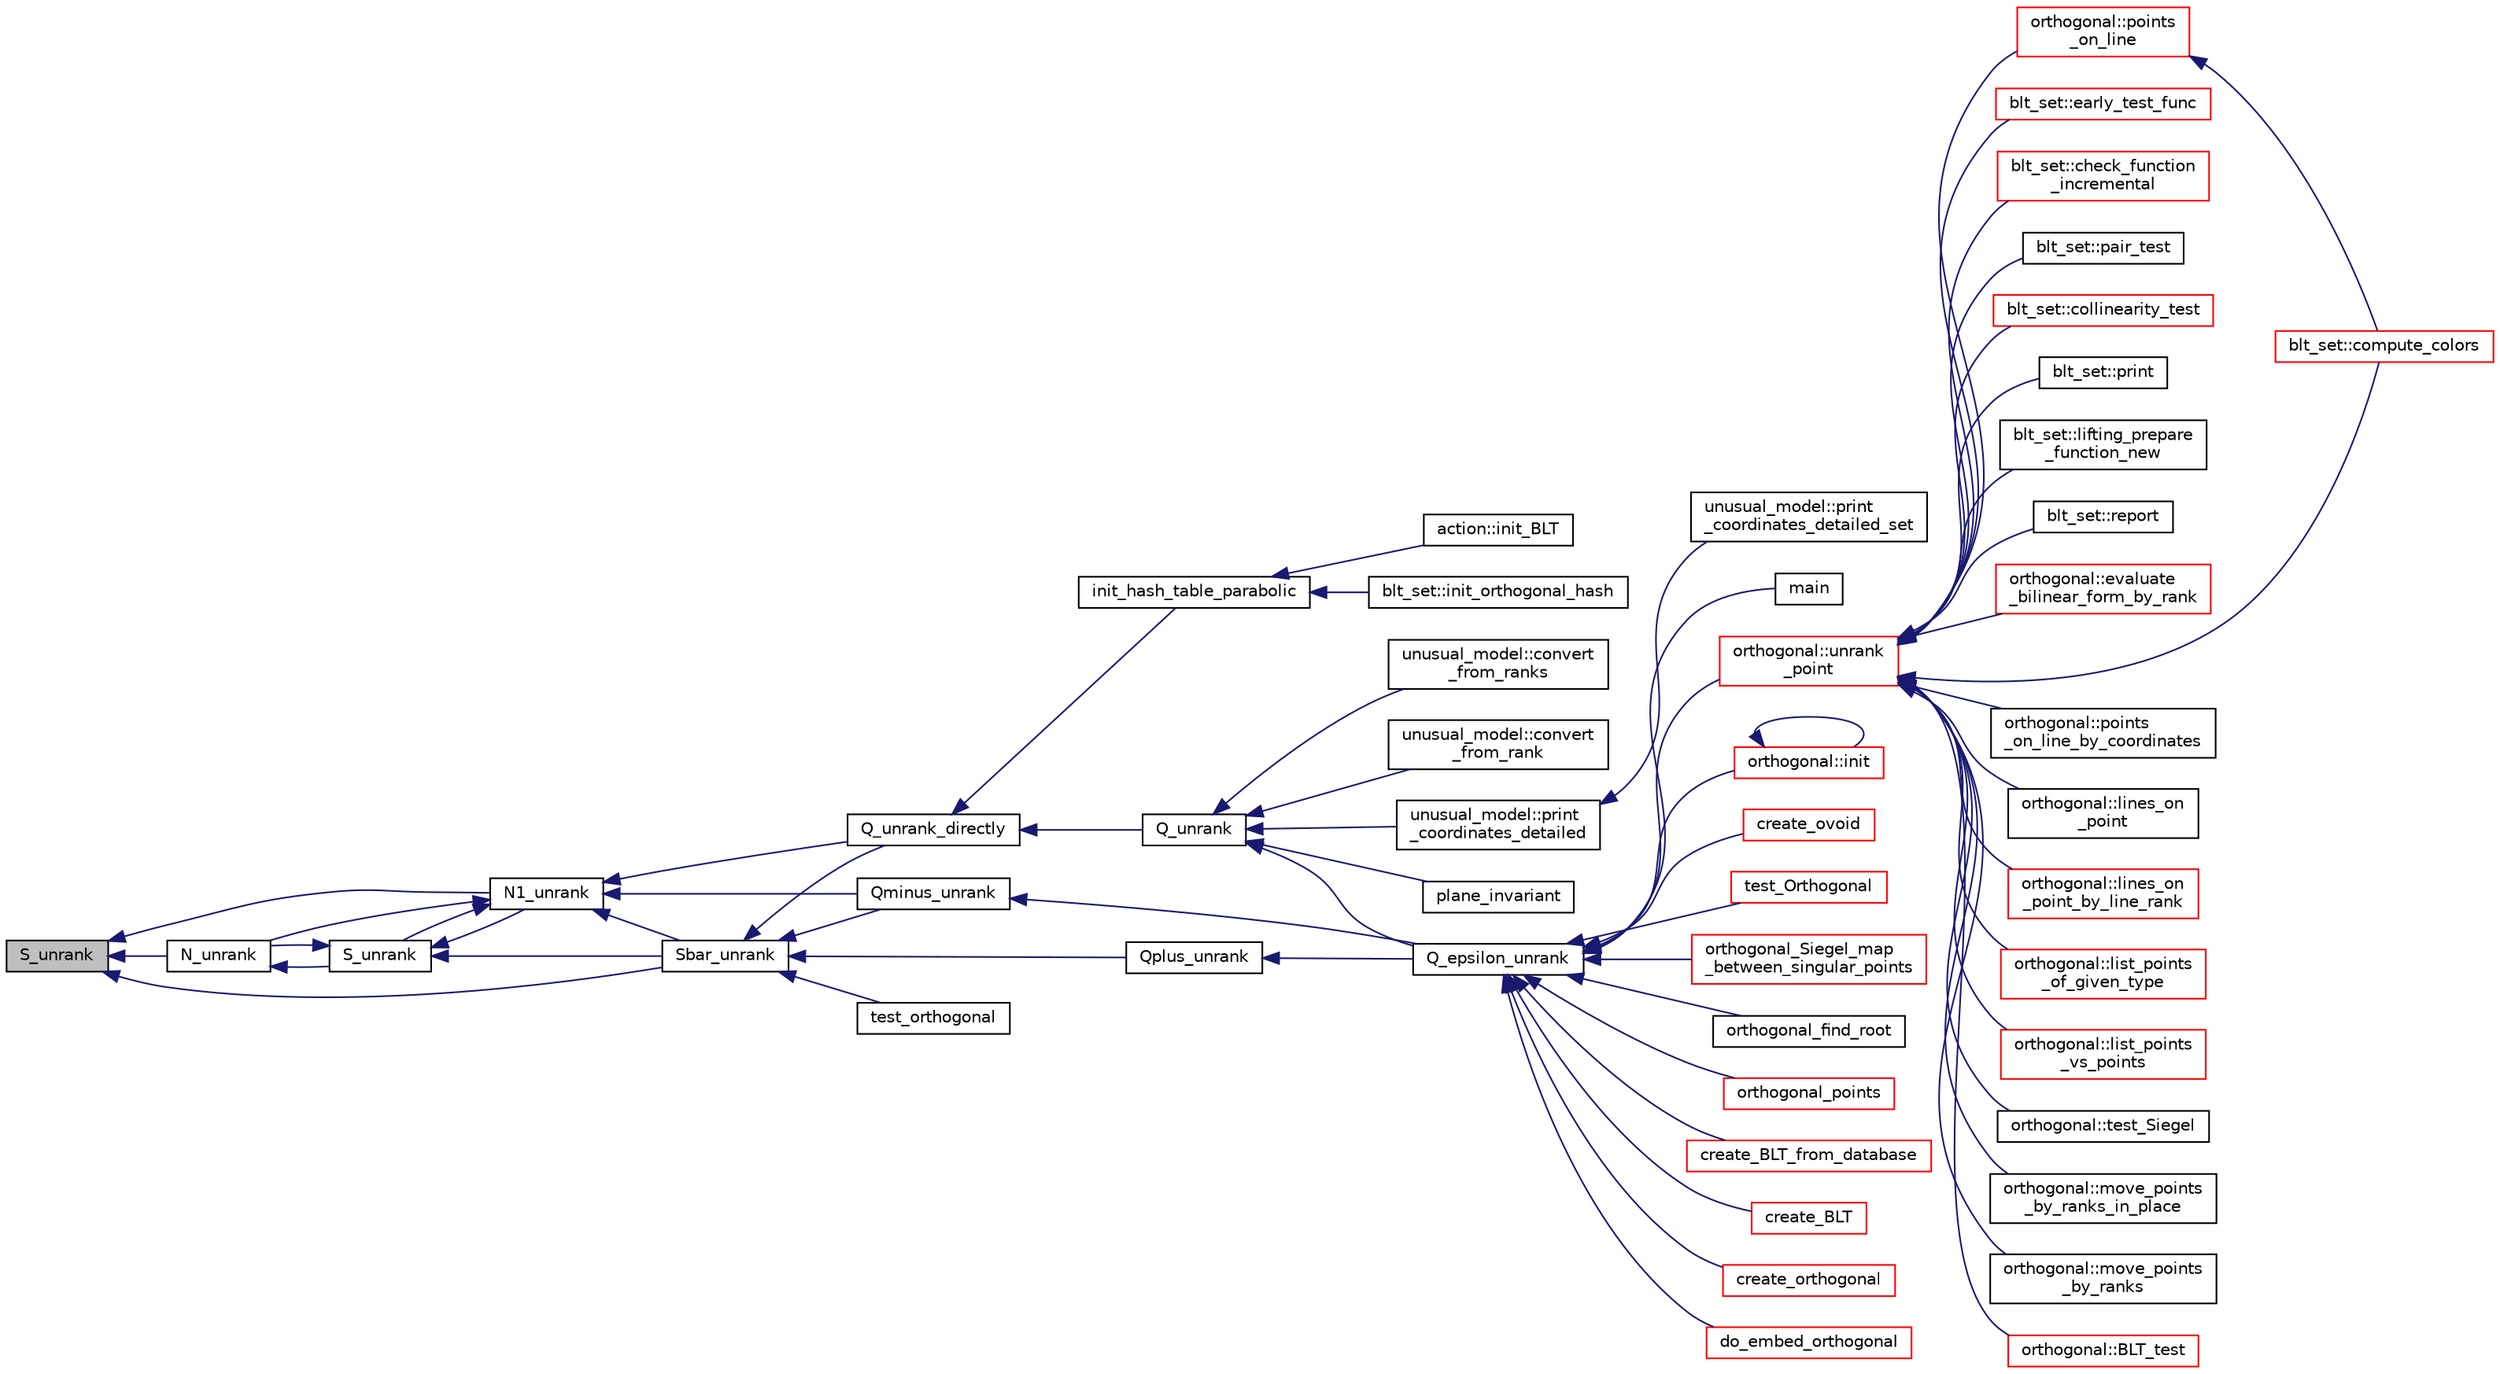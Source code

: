 digraph "S_unrank"
{
  edge [fontname="Helvetica",fontsize="10",labelfontname="Helvetica",labelfontsize="10"];
  node [fontname="Helvetica",fontsize="10",shape=record];
  rankdir="LR";
  Node20435 [label="S_unrank",height=0.2,width=0.4,color="black", fillcolor="grey75", style="filled", fontcolor="black"];
  Node20435 -> Node20436 [dir="back",color="midnightblue",fontsize="10",style="solid",fontname="Helvetica"];
  Node20436 [label="N_unrank",height=0.2,width=0.4,color="black", fillcolor="white", style="filled",URL="$db/da0/lib_2foundations_2geometry_2orthogonal__points_8_c.html#ab79724bd19da3bc1b383550113f9d7aa"];
  Node20436 -> Node20437 [dir="back",color="midnightblue",fontsize="10",style="solid",fontname="Helvetica"];
  Node20437 [label="S_unrank",height=0.2,width=0.4,color="black", fillcolor="white", style="filled",URL="$db/da0/lib_2foundations_2geometry_2orthogonal__points_8_c.html#a18964a35af25f1b4a85f4eaeb1543d92"];
  Node20437 -> Node20436 [dir="back",color="midnightblue",fontsize="10",style="solid",fontname="Helvetica"];
  Node20437 -> Node20438 [dir="back",color="midnightblue",fontsize="10",style="solid",fontname="Helvetica"];
  Node20438 [label="N1_unrank",height=0.2,width=0.4,color="black", fillcolor="white", style="filled",URL="$db/da0/lib_2foundations_2geometry_2orthogonal__points_8_c.html#aa9427e27f7f207c1baff3a34cc5d78cf"];
  Node20438 -> Node20439 [dir="back",color="midnightblue",fontsize="10",style="solid",fontname="Helvetica"];
  Node20439 [label="Q_unrank_directly",height=0.2,width=0.4,color="black", fillcolor="white", style="filled",URL="$db/da0/lib_2foundations_2geometry_2orthogonal__points_8_c.html#a105e7e72249e78fcf0785c69099d90ce"];
  Node20439 -> Node20440 [dir="back",color="midnightblue",fontsize="10",style="solid",fontname="Helvetica"];
  Node20440 [label="init_hash_table_parabolic",height=0.2,width=0.4,color="black", fillcolor="white", style="filled",URL="$db/da0/lib_2foundations_2geometry_2orthogonal__points_8_c.html#ac0501667678e59124c88842414489011"];
  Node20440 -> Node20441 [dir="back",color="midnightblue",fontsize="10",style="solid",fontname="Helvetica"];
  Node20441 [label="blt_set::init_orthogonal_hash",height=0.2,width=0.4,color="black", fillcolor="white", style="filled",URL="$d1/d3d/classblt__set.html#ad8a73370e16f2adf30172c3159ca8a74"];
  Node20440 -> Node20442 [dir="back",color="midnightblue",fontsize="10",style="solid",fontname="Helvetica"];
  Node20442 [label="action::init_BLT",height=0.2,width=0.4,color="black", fillcolor="white", style="filled",URL="$d2/d86/classaction.html#a0d33ca0ebe7467b984c3058520e02a0c"];
  Node20439 -> Node20443 [dir="back",color="midnightblue",fontsize="10",style="solid",fontname="Helvetica"];
  Node20443 [label="Q_unrank",height=0.2,width=0.4,color="black", fillcolor="white", style="filled",URL="$db/da0/lib_2foundations_2geometry_2orthogonal__points_8_c.html#a6d02923d5b54ef796934e753e6f5b65b"];
  Node20443 -> Node20444 [dir="back",color="midnightblue",fontsize="10",style="solid",fontname="Helvetica"];
  Node20444 [label="Q_epsilon_unrank",height=0.2,width=0.4,color="black", fillcolor="white", style="filled",URL="$db/da0/lib_2foundations_2geometry_2orthogonal__points_8_c.html#af162c4d30d4a6528299e37551c353e7b"];
  Node20444 -> Node20445 [dir="back",color="midnightblue",fontsize="10",style="solid",fontname="Helvetica"];
  Node20445 [label="main",height=0.2,width=0.4,color="black", fillcolor="white", style="filled",URL="$d1/d15/apps_2combinatorics_2orthogonal_8_c.html#a3c04138a5bfe5d72780bb7e82a18e627"];
  Node20444 -> Node20446 [dir="back",color="midnightblue",fontsize="10",style="solid",fontname="Helvetica"];
  Node20446 [label="orthogonal::unrank\l_point",height=0.2,width=0.4,color="red", fillcolor="white", style="filled",URL="$d7/daa/classorthogonal.html#ab655117100f7c66c19817b84ac5ac0a0"];
  Node20446 -> Node20447 [dir="back",color="midnightblue",fontsize="10",style="solid",fontname="Helvetica"];
  Node20447 [label="blt_set::compute_colors",height=0.2,width=0.4,color="red", fillcolor="white", style="filled",URL="$d1/d3d/classblt__set.html#a6629b3a1a50c0f2736034abaea6f7d63"];
  Node20446 -> Node20451 [dir="back",color="midnightblue",fontsize="10",style="solid",fontname="Helvetica"];
  Node20451 [label="blt_set::early_test_func",height=0.2,width=0.4,color="red", fillcolor="white", style="filled",URL="$d1/d3d/classblt__set.html#ae13ce00db0bbbf0a157ee02a3aaea3c7"];
  Node20446 -> Node20473 [dir="back",color="midnightblue",fontsize="10",style="solid",fontname="Helvetica"];
  Node20473 [label="blt_set::check_function\l_incremental",height=0.2,width=0.4,color="red", fillcolor="white", style="filled",URL="$d1/d3d/classblt__set.html#ae898e6318ef4382066d94f50196b9b81"];
  Node20446 -> Node20476 [dir="back",color="midnightblue",fontsize="10",style="solid",fontname="Helvetica"];
  Node20476 [label="blt_set::pair_test",height=0.2,width=0.4,color="black", fillcolor="white", style="filled",URL="$d1/d3d/classblt__set.html#a010e746fd6fc5a539cec27bced4ff477"];
  Node20446 -> Node20477 [dir="back",color="midnightblue",fontsize="10",style="solid",fontname="Helvetica"];
  Node20477 [label="blt_set::collinearity_test",height=0.2,width=0.4,color="red", fillcolor="white", style="filled",URL="$d1/d3d/classblt__set.html#a6031271267004d6f16cb6b59f9c31ec2"];
  Node20446 -> Node20479 [dir="back",color="midnightblue",fontsize="10",style="solid",fontname="Helvetica"];
  Node20479 [label="blt_set::print",height=0.2,width=0.4,color="black", fillcolor="white", style="filled",URL="$d1/d3d/classblt__set.html#a9d3e3ea3bb297022cc23c02d4233bb8b"];
  Node20446 -> Node20480 [dir="back",color="midnightblue",fontsize="10",style="solid",fontname="Helvetica"];
  Node20480 [label="blt_set::lifting_prepare\l_function_new",height=0.2,width=0.4,color="black", fillcolor="white", style="filled",URL="$d1/d3d/classblt__set.html#a1314b7c0a3b78ba54c0f61a397d8afce"];
  Node20446 -> Node20481 [dir="back",color="midnightblue",fontsize="10",style="solid",fontname="Helvetica"];
  Node20481 [label="blt_set::report",height=0.2,width=0.4,color="black", fillcolor="white", style="filled",URL="$d1/d3d/classblt__set.html#a6b19f88bd2b92ebfba7e7c362eb9065c"];
  Node20446 -> Node20482 [dir="back",color="midnightblue",fontsize="10",style="solid",fontname="Helvetica"];
  Node20482 [label="orthogonal::evaluate\l_bilinear_form_by_rank",height=0.2,width=0.4,color="red", fillcolor="white", style="filled",URL="$d7/daa/classorthogonal.html#ab4f6117f55f6fbd0fb2bd8b4c8d981bf"];
  Node20446 -> Node20510 [dir="back",color="midnightblue",fontsize="10",style="solid",fontname="Helvetica"];
  Node20510 [label="orthogonal::points\l_on_line",height=0.2,width=0.4,color="red", fillcolor="white", style="filled",URL="$d7/daa/classorthogonal.html#afe1cc564902cc557d4d4d2ff85ee6839"];
  Node20510 -> Node20447 [dir="back",color="midnightblue",fontsize="10",style="solid",fontname="Helvetica"];
  Node20446 -> Node20556 [dir="back",color="midnightblue",fontsize="10",style="solid",fontname="Helvetica"];
  Node20556 [label="orthogonal::points\l_on_line_by_coordinates",height=0.2,width=0.4,color="black", fillcolor="white", style="filled",URL="$d7/daa/classorthogonal.html#a50fb1aa349d159551e82075f1f5f788d"];
  Node20446 -> Node20557 [dir="back",color="midnightblue",fontsize="10",style="solid",fontname="Helvetica"];
  Node20557 [label="orthogonal::lines_on\l_point",height=0.2,width=0.4,color="black", fillcolor="white", style="filled",URL="$d7/daa/classorthogonal.html#aa3249c7fddbc156af817fb274e41c914"];
  Node20446 -> Node20558 [dir="back",color="midnightblue",fontsize="10",style="solid",fontname="Helvetica"];
  Node20558 [label="orthogonal::lines_on\l_point_by_line_rank",height=0.2,width=0.4,color="red", fillcolor="white", style="filled",URL="$d7/daa/classorthogonal.html#adc21874b6da3cd3585c704994fb538aa"];
  Node20446 -> Node20578 [dir="back",color="midnightblue",fontsize="10",style="solid",fontname="Helvetica"];
  Node20578 [label="orthogonal::list_points\l_of_given_type",height=0.2,width=0.4,color="red", fillcolor="white", style="filled",URL="$d7/daa/classorthogonal.html#a80ded28f55a2191d5a5ec5fe9ee1a4c7"];
  Node20446 -> Node20584 [dir="back",color="midnightblue",fontsize="10",style="solid",fontname="Helvetica"];
  Node20584 [label="orthogonal::list_points\l_vs_points",height=0.2,width=0.4,color="red", fillcolor="white", style="filled",URL="$d7/daa/classorthogonal.html#a80258158dfa1470b42e9036b07c7dfbb"];
  Node20446 -> Node20586 [dir="back",color="midnightblue",fontsize="10",style="solid",fontname="Helvetica"];
  Node20586 [label="orthogonal::test_Siegel",height=0.2,width=0.4,color="black", fillcolor="white", style="filled",URL="$d7/daa/classorthogonal.html#ad6d248c572d92abe41416065addd4a69"];
  Node20446 -> Node20587 [dir="back",color="midnightblue",fontsize="10",style="solid",fontname="Helvetica"];
  Node20587 [label="orthogonal::move_points\l_by_ranks_in_place",height=0.2,width=0.4,color="black", fillcolor="white", style="filled",URL="$d7/daa/classorthogonal.html#a82fac7f7528e41392b5fe89860d4204d"];
  Node20446 -> Node20588 [dir="back",color="midnightblue",fontsize="10",style="solid",fontname="Helvetica"];
  Node20588 [label="orthogonal::move_points\l_by_ranks",height=0.2,width=0.4,color="black", fillcolor="white", style="filled",URL="$d7/daa/classorthogonal.html#a6b1b57c7b6114d7d51c9375fe5014b22"];
  Node20446 -> Node20589 [dir="back",color="midnightblue",fontsize="10",style="solid",fontname="Helvetica"];
  Node20589 [label="orthogonal::BLT_test",height=0.2,width=0.4,color="red", fillcolor="white", style="filled",URL="$d7/daa/classorthogonal.html#a019329f3f04ea9accbca7f7816183f6a"];
  Node20444 -> Node20580 [dir="back",color="midnightblue",fontsize="10",style="solid",fontname="Helvetica"];
  Node20580 [label="orthogonal::init",height=0.2,width=0.4,color="red", fillcolor="white", style="filled",URL="$d7/daa/classorthogonal.html#a8bd53ba30f34ac50889503f0f3ef6deb"];
  Node20580 -> Node20580 [dir="back",color="midnightblue",fontsize="10",style="solid",fontname="Helvetica"];
  Node20444 -> Node20884 [dir="back",color="midnightblue",fontsize="10",style="solid",fontname="Helvetica"];
  Node20884 [label="create_ovoid",height=0.2,width=0.4,color="red", fillcolor="white", style="filled",URL="$d9/dbf/projective__space_2ovoid_8_c.html#a812088e2c64cb8a0834e9eacae4b92a6"];
  Node20444 -> Node20886 [dir="back",color="midnightblue",fontsize="10",style="solid",fontname="Helvetica"];
  Node20886 [label="test_Orthogonal",height=0.2,width=0.4,color="red", fillcolor="white", style="filled",URL="$db/da0/lib_2foundations_2geometry_2orthogonal__points_8_c.html#a071f90f8a33649e2d4a8f5c9a401a4f4"];
  Node20444 -> Node20887 [dir="back",color="midnightblue",fontsize="10",style="solid",fontname="Helvetica"];
  Node20887 [label="orthogonal_Siegel_map\l_between_singular_points",height=0.2,width=0.4,color="red", fillcolor="white", style="filled",URL="$db/da0/lib_2foundations_2geometry_2orthogonal__points_8_c.html#a2c6c42534b7915aacd84bb9725488fa9"];
  Node20444 -> Node20889 [dir="back",color="midnightblue",fontsize="10",style="solid",fontname="Helvetica"];
  Node20889 [label="orthogonal_find_root",height=0.2,width=0.4,color="black", fillcolor="white", style="filled",URL="$db/da0/lib_2foundations_2geometry_2orthogonal__points_8_c.html#a6c7b16f839dc3e1ee95f61a37139c8a0"];
  Node20444 -> Node20890 [dir="back",color="midnightblue",fontsize="10",style="solid",fontname="Helvetica"];
  Node20890 [label="orthogonal_points",height=0.2,width=0.4,color="red", fillcolor="white", style="filled",URL="$d7/d83/points_8_c.html#a2a86a595e599aecd619f0046595252e4"];
  Node20444 -> Node20892 [dir="back",color="midnightblue",fontsize="10",style="solid",fontname="Helvetica"];
  Node20892 [label="create_BLT_from_database",height=0.2,width=0.4,color="red", fillcolor="white", style="filled",URL="$d4/d67/geometry_8h.html#a15bdf4e24e26757ef7b2e16f06afd1e6"];
  Node20444 -> Node20894 [dir="back",color="midnightblue",fontsize="10",style="solid",fontname="Helvetica"];
  Node20894 [label="create_BLT",height=0.2,width=0.4,color="red", fillcolor="white", style="filled",URL="$d4/d67/geometry_8h.html#a5a6f4081a90668e2e95f8e4886d241d9"];
  Node20444 -> Node20895 [dir="back",color="midnightblue",fontsize="10",style="solid",fontname="Helvetica"];
  Node20895 [label="create_orthogonal",height=0.2,width=0.4,color="red", fillcolor="white", style="filled",URL="$d4/d67/geometry_8h.html#af56e0787251ddb889edb236e423aff02"];
  Node20444 -> Node20896 [dir="back",color="midnightblue",fontsize="10",style="solid",fontname="Helvetica"];
  Node20896 [label="do_embed_orthogonal",height=0.2,width=0.4,color="red", fillcolor="white", style="filled",URL="$d4/d67/geometry_8h.html#a7b472fe7f4332da48b2e47e2370cf338"];
  Node20443 -> Node20898 [dir="back",color="midnightblue",fontsize="10",style="solid",fontname="Helvetica"];
  Node20898 [label="plane_invariant",height=0.2,width=0.4,color="black", fillcolor="white", style="filled",URL="$d4/d67/geometry_8h.html#a8cf23c42f17766e6ae13094522b91f19"];
  Node20443 -> Node20899 [dir="back",color="midnightblue",fontsize="10",style="solid",fontname="Helvetica"];
  Node20899 [label="unusual_model::convert\l_from_ranks",height=0.2,width=0.4,color="black", fillcolor="white", style="filled",URL="$dc/d50/classunusual__model.html#affe6f50031dfc606a0dca7ff5e26cc14"];
  Node20443 -> Node20900 [dir="back",color="midnightblue",fontsize="10",style="solid",fontname="Helvetica"];
  Node20900 [label="unusual_model::convert\l_from_rank",height=0.2,width=0.4,color="black", fillcolor="white", style="filled",URL="$dc/d50/classunusual__model.html#a54cf56041ed1ebe0517a2a4005932249"];
  Node20443 -> Node20901 [dir="back",color="midnightblue",fontsize="10",style="solid",fontname="Helvetica"];
  Node20901 [label="unusual_model::print\l_coordinates_detailed",height=0.2,width=0.4,color="black", fillcolor="white", style="filled",URL="$dc/d50/classunusual__model.html#a0c4ba0e0f35a1220693020cf318e9f75"];
  Node20901 -> Node20902 [dir="back",color="midnightblue",fontsize="10",style="solid",fontname="Helvetica"];
  Node20902 [label="unusual_model::print\l_coordinates_detailed_set",height=0.2,width=0.4,color="black", fillcolor="white", style="filled",URL="$dc/d50/classunusual__model.html#a42a0d371727666bc006fc29d804c8d56"];
  Node20438 -> Node20903 [dir="back",color="midnightblue",fontsize="10",style="solid",fontname="Helvetica"];
  Node20903 [label="Qminus_unrank",height=0.2,width=0.4,color="black", fillcolor="white", style="filled",URL="$db/da0/lib_2foundations_2geometry_2orthogonal__points_8_c.html#ac2dd18f435ab479095b836a483c12c7d"];
  Node20903 -> Node20444 [dir="back",color="midnightblue",fontsize="10",style="solid",fontname="Helvetica"];
  Node20438 -> Node20437 [dir="back",color="midnightblue",fontsize="10",style="solid",fontname="Helvetica"];
  Node20438 -> Node20436 [dir="back",color="midnightblue",fontsize="10",style="solid",fontname="Helvetica"];
  Node20438 -> Node20904 [dir="back",color="midnightblue",fontsize="10",style="solid",fontname="Helvetica"];
  Node20904 [label="Sbar_unrank",height=0.2,width=0.4,color="black", fillcolor="white", style="filled",URL="$db/da0/lib_2foundations_2geometry_2orthogonal__points_8_c.html#a65d9b9ccfff12dd92f4f4e8360701c98"];
  Node20904 -> Node20439 [dir="back",color="midnightblue",fontsize="10",style="solid",fontname="Helvetica"];
  Node20904 -> Node20905 [dir="back",color="midnightblue",fontsize="10",style="solid",fontname="Helvetica"];
  Node20905 [label="Qplus_unrank",height=0.2,width=0.4,color="black", fillcolor="white", style="filled",URL="$db/da0/lib_2foundations_2geometry_2orthogonal__points_8_c.html#ad50512edd586919700e033744b4a03c8"];
  Node20905 -> Node20444 [dir="back",color="midnightblue",fontsize="10",style="solid",fontname="Helvetica"];
  Node20904 -> Node20903 [dir="back",color="midnightblue",fontsize="10",style="solid",fontname="Helvetica"];
  Node20904 -> Node20906 [dir="back",color="midnightblue",fontsize="10",style="solid",fontname="Helvetica"];
  Node20906 [label="test_orthogonal",height=0.2,width=0.4,color="black", fillcolor="white", style="filled",URL="$db/da0/lib_2foundations_2geometry_2orthogonal__points_8_c.html#ac991de424f12f1e96291c9df540caf16"];
  Node20437 -> Node20904 [dir="back",color="midnightblue",fontsize="10",style="solid",fontname="Helvetica"];
  Node20435 -> Node20438 [dir="back",color="midnightblue",fontsize="10",style="solid",fontname="Helvetica"];
  Node20435 -> Node20904 [dir="back",color="midnightblue",fontsize="10",style="solid",fontname="Helvetica"];
}
